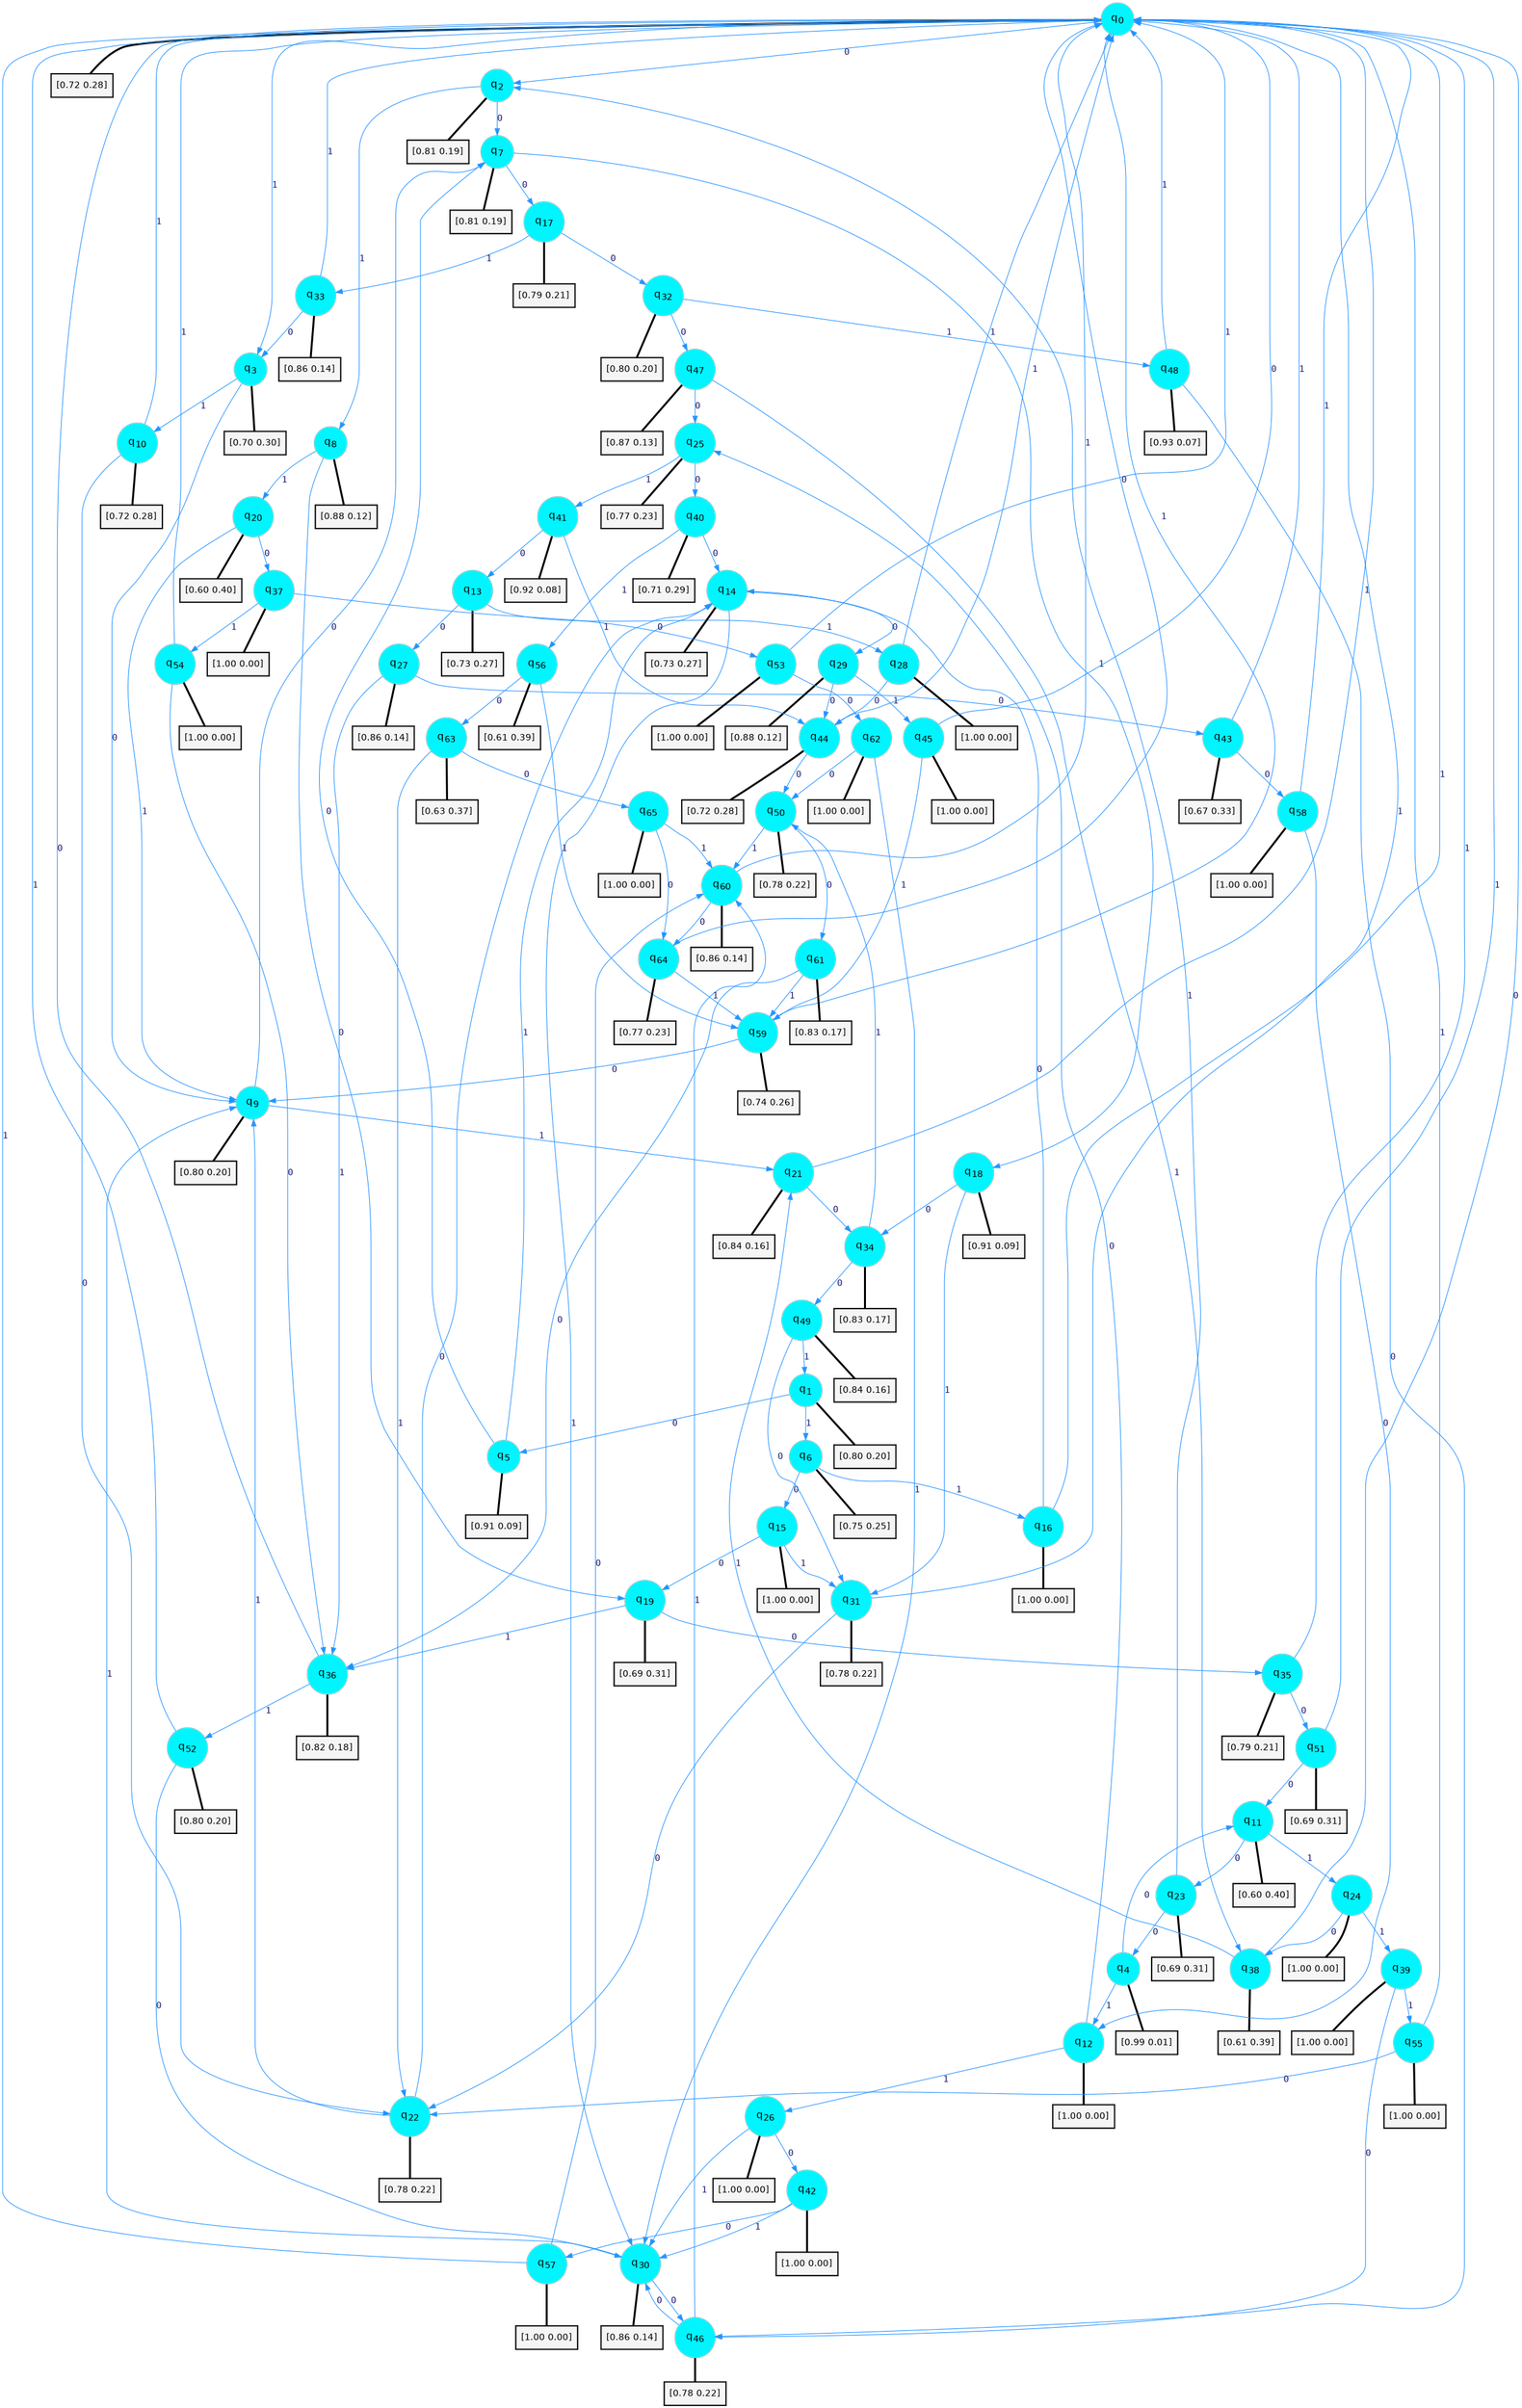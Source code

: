digraph G {
graph [
bgcolor=transparent, dpi=300, rankdir=TD, size="40,25"];
node [
color=gray, fillcolor=turquoise1, fontcolor=black, fontname=Helvetica, fontsize=16, fontweight=bold, shape=circle, style=filled];
edge [
arrowsize=1, color=dodgerblue1, fontcolor=midnightblue, fontname=courier, fontweight=bold, penwidth=1, style=solid, weight=20];
0[label=<q<SUB>0</SUB>>];
1[label=<q<SUB>1</SUB>>];
2[label=<q<SUB>2</SUB>>];
3[label=<q<SUB>3</SUB>>];
4[label=<q<SUB>4</SUB>>];
5[label=<q<SUB>5</SUB>>];
6[label=<q<SUB>6</SUB>>];
7[label=<q<SUB>7</SUB>>];
8[label=<q<SUB>8</SUB>>];
9[label=<q<SUB>9</SUB>>];
10[label=<q<SUB>10</SUB>>];
11[label=<q<SUB>11</SUB>>];
12[label=<q<SUB>12</SUB>>];
13[label=<q<SUB>13</SUB>>];
14[label=<q<SUB>14</SUB>>];
15[label=<q<SUB>15</SUB>>];
16[label=<q<SUB>16</SUB>>];
17[label=<q<SUB>17</SUB>>];
18[label=<q<SUB>18</SUB>>];
19[label=<q<SUB>19</SUB>>];
20[label=<q<SUB>20</SUB>>];
21[label=<q<SUB>21</SUB>>];
22[label=<q<SUB>22</SUB>>];
23[label=<q<SUB>23</SUB>>];
24[label=<q<SUB>24</SUB>>];
25[label=<q<SUB>25</SUB>>];
26[label=<q<SUB>26</SUB>>];
27[label=<q<SUB>27</SUB>>];
28[label=<q<SUB>28</SUB>>];
29[label=<q<SUB>29</SUB>>];
30[label=<q<SUB>30</SUB>>];
31[label=<q<SUB>31</SUB>>];
32[label=<q<SUB>32</SUB>>];
33[label=<q<SUB>33</SUB>>];
34[label=<q<SUB>34</SUB>>];
35[label=<q<SUB>35</SUB>>];
36[label=<q<SUB>36</SUB>>];
37[label=<q<SUB>37</SUB>>];
38[label=<q<SUB>38</SUB>>];
39[label=<q<SUB>39</SUB>>];
40[label=<q<SUB>40</SUB>>];
41[label=<q<SUB>41</SUB>>];
42[label=<q<SUB>42</SUB>>];
43[label=<q<SUB>43</SUB>>];
44[label=<q<SUB>44</SUB>>];
45[label=<q<SUB>45</SUB>>];
46[label=<q<SUB>46</SUB>>];
47[label=<q<SUB>47</SUB>>];
48[label=<q<SUB>48</SUB>>];
49[label=<q<SUB>49</SUB>>];
50[label=<q<SUB>50</SUB>>];
51[label=<q<SUB>51</SUB>>];
52[label=<q<SUB>52</SUB>>];
53[label=<q<SUB>53</SUB>>];
54[label=<q<SUB>54</SUB>>];
55[label=<q<SUB>55</SUB>>];
56[label=<q<SUB>56</SUB>>];
57[label=<q<SUB>57</SUB>>];
58[label=<q<SUB>58</SUB>>];
59[label=<q<SUB>59</SUB>>];
60[label=<q<SUB>60</SUB>>];
61[label=<q<SUB>61</SUB>>];
62[label=<q<SUB>62</SUB>>];
63[label=<q<SUB>63</SUB>>];
64[label=<q<SUB>64</SUB>>];
65[label=<q<SUB>65</SUB>>];
66[label="[0.72 0.28]", shape=box,fontcolor=black, fontname=Helvetica, fontsize=14, penwidth=2, fillcolor=whitesmoke,color=black];
67[label="[0.80 0.20]", shape=box,fontcolor=black, fontname=Helvetica, fontsize=14, penwidth=2, fillcolor=whitesmoke,color=black];
68[label="[0.81 0.19]", shape=box,fontcolor=black, fontname=Helvetica, fontsize=14, penwidth=2, fillcolor=whitesmoke,color=black];
69[label="[0.70 0.30]", shape=box,fontcolor=black, fontname=Helvetica, fontsize=14, penwidth=2, fillcolor=whitesmoke,color=black];
70[label="[0.99 0.01]", shape=box,fontcolor=black, fontname=Helvetica, fontsize=14, penwidth=2, fillcolor=whitesmoke,color=black];
71[label="[0.91 0.09]", shape=box,fontcolor=black, fontname=Helvetica, fontsize=14, penwidth=2, fillcolor=whitesmoke,color=black];
72[label="[0.75 0.25]", shape=box,fontcolor=black, fontname=Helvetica, fontsize=14, penwidth=2, fillcolor=whitesmoke,color=black];
73[label="[0.81 0.19]", shape=box,fontcolor=black, fontname=Helvetica, fontsize=14, penwidth=2, fillcolor=whitesmoke,color=black];
74[label="[0.88 0.12]", shape=box,fontcolor=black, fontname=Helvetica, fontsize=14, penwidth=2, fillcolor=whitesmoke,color=black];
75[label="[0.80 0.20]", shape=box,fontcolor=black, fontname=Helvetica, fontsize=14, penwidth=2, fillcolor=whitesmoke,color=black];
76[label="[0.72 0.28]", shape=box,fontcolor=black, fontname=Helvetica, fontsize=14, penwidth=2, fillcolor=whitesmoke,color=black];
77[label="[0.60 0.40]", shape=box,fontcolor=black, fontname=Helvetica, fontsize=14, penwidth=2, fillcolor=whitesmoke,color=black];
78[label="[1.00 0.00]", shape=box,fontcolor=black, fontname=Helvetica, fontsize=14, penwidth=2, fillcolor=whitesmoke,color=black];
79[label="[0.73 0.27]", shape=box,fontcolor=black, fontname=Helvetica, fontsize=14, penwidth=2, fillcolor=whitesmoke,color=black];
80[label="[0.73 0.27]", shape=box,fontcolor=black, fontname=Helvetica, fontsize=14, penwidth=2, fillcolor=whitesmoke,color=black];
81[label="[1.00 0.00]", shape=box,fontcolor=black, fontname=Helvetica, fontsize=14, penwidth=2, fillcolor=whitesmoke,color=black];
82[label="[1.00 0.00]", shape=box,fontcolor=black, fontname=Helvetica, fontsize=14, penwidth=2, fillcolor=whitesmoke,color=black];
83[label="[0.79 0.21]", shape=box,fontcolor=black, fontname=Helvetica, fontsize=14, penwidth=2, fillcolor=whitesmoke,color=black];
84[label="[0.91 0.09]", shape=box,fontcolor=black, fontname=Helvetica, fontsize=14, penwidth=2, fillcolor=whitesmoke,color=black];
85[label="[0.69 0.31]", shape=box,fontcolor=black, fontname=Helvetica, fontsize=14, penwidth=2, fillcolor=whitesmoke,color=black];
86[label="[0.60 0.40]", shape=box,fontcolor=black, fontname=Helvetica, fontsize=14, penwidth=2, fillcolor=whitesmoke,color=black];
87[label="[0.84 0.16]", shape=box,fontcolor=black, fontname=Helvetica, fontsize=14, penwidth=2, fillcolor=whitesmoke,color=black];
88[label="[0.78 0.22]", shape=box,fontcolor=black, fontname=Helvetica, fontsize=14, penwidth=2, fillcolor=whitesmoke,color=black];
89[label="[0.69 0.31]", shape=box,fontcolor=black, fontname=Helvetica, fontsize=14, penwidth=2, fillcolor=whitesmoke,color=black];
90[label="[1.00 0.00]", shape=box,fontcolor=black, fontname=Helvetica, fontsize=14, penwidth=2, fillcolor=whitesmoke,color=black];
91[label="[0.77 0.23]", shape=box,fontcolor=black, fontname=Helvetica, fontsize=14, penwidth=2, fillcolor=whitesmoke,color=black];
92[label="[1.00 0.00]", shape=box,fontcolor=black, fontname=Helvetica, fontsize=14, penwidth=2, fillcolor=whitesmoke,color=black];
93[label="[0.86 0.14]", shape=box,fontcolor=black, fontname=Helvetica, fontsize=14, penwidth=2, fillcolor=whitesmoke,color=black];
94[label="[1.00 0.00]", shape=box,fontcolor=black, fontname=Helvetica, fontsize=14, penwidth=2, fillcolor=whitesmoke,color=black];
95[label="[0.88 0.12]", shape=box,fontcolor=black, fontname=Helvetica, fontsize=14, penwidth=2, fillcolor=whitesmoke,color=black];
96[label="[0.86 0.14]", shape=box,fontcolor=black, fontname=Helvetica, fontsize=14, penwidth=2, fillcolor=whitesmoke,color=black];
97[label="[0.78 0.22]", shape=box,fontcolor=black, fontname=Helvetica, fontsize=14, penwidth=2, fillcolor=whitesmoke,color=black];
98[label="[0.80 0.20]", shape=box,fontcolor=black, fontname=Helvetica, fontsize=14, penwidth=2, fillcolor=whitesmoke,color=black];
99[label="[0.86 0.14]", shape=box,fontcolor=black, fontname=Helvetica, fontsize=14, penwidth=2, fillcolor=whitesmoke,color=black];
100[label="[0.83 0.17]", shape=box,fontcolor=black, fontname=Helvetica, fontsize=14, penwidth=2, fillcolor=whitesmoke,color=black];
101[label="[0.79 0.21]", shape=box,fontcolor=black, fontname=Helvetica, fontsize=14, penwidth=2, fillcolor=whitesmoke,color=black];
102[label="[0.82 0.18]", shape=box,fontcolor=black, fontname=Helvetica, fontsize=14, penwidth=2, fillcolor=whitesmoke,color=black];
103[label="[1.00 0.00]", shape=box,fontcolor=black, fontname=Helvetica, fontsize=14, penwidth=2, fillcolor=whitesmoke,color=black];
104[label="[0.61 0.39]", shape=box,fontcolor=black, fontname=Helvetica, fontsize=14, penwidth=2, fillcolor=whitesmoke,color=black];
105[label="[1.00 0.00]", shape=box,fontcolor=black, fontname=Helvetica, fontsize=14, penwidth=2, fillcolor=whitesmoke,color=black];
106[label="[0.71 0.29]", shape=box,fontcolor=black, fontname=Helvetica, fontsize=14, penwidth=2, fillcolor=whitesmoke,color=black];
107[label="[0.92 0.08]", shape=box,fontcolor=black, fontname=Helvetica, fontsize=14, penwidth=2, fillcolor=whitesmoke,color=black];
108[label="[1.00 0.00]", shape=box,fontcolor=black, fontname=Helvetica, fontsize=14, penwidth=2, fillcolor=whitesmoke,color=black];
109[label="[0.67 0.33]", shape=box,fontcolor=black, fontname=Helvetica, fontsize=14, penwidth=2, fillcolor=whitesmoke,color=black];
110[label="[0.72 0.28]", shape=box,fontcolor=black, fontname=Helvetica, fontsize=14, penwidth=2, fillcolor=whitesmoke,color=black];
111[label="[1.00 0.00]", shape=box,fontcolor=black, fontname=Helvetica, fontsize=14, penwidth=2, fillcolor=whitesmoke,color=black];
112[label="[0.78 0.22]", shape=box,fontcolor=black, fontname=Helvetica, fontsize=14, penwidth=2, fillcolor=whitesmoke,color=black];
113[label="[0.87 0.13]", shape=box,fontcolor=black, fontname=Helvetica, fontsize=14, penwidth=2, fillcolor=whitesmoke,color=black];
114[label="[0.93 0.07]", shape=box,fontcolor=black, fontname=Helvetica, fontsize=14, penwidth=2, fillcolor=whitesmoke,color=black];
115[label="[0.84 0.16]", shape=box,fontcolor=black, fontname=Helvetica, fontsize=14, penwidth=2, fillcolor=whitesmoke,color=black];
116[label="[0.78 0.22]", shape=box,fontcolor=black, fontname=Helvetica, fontsize=14, penwidth=2, fillcolor=whitesmoke,color=black];
117[label="[0.69 0.31]", shape=box,fontcolor=black, fontname=Helvetica, fontsize=14, penwidth=2, fillcolor=whitesmoke,color=black];
118[label="[0.80 0.20]", shape=box,fontcolor=black, fontname=Helvetica, fontsize=14, penwidth=2, fillcolor=whitesmoke,color=black];
119[label="[1.00 0.00]", shape=box,fontcolor=black, fontname=Helvetica, fontsize=14, penwidth=2, fillcolor=whitesmoke,color=black];
120[label="[1.00 0.00]", shape=box,fontcolor=black, fontname=Helvetica, fontsize=14, penwidth=2, fillcolor=whitesmoke,color=black];
121[label="[1.00 0.00]", shape=box,fontcolor=black, fontname=Helvetica, fontsize=14, penwidth=2, fillcolor=whitesmoke,color=black];
122[label="[0.61 0.39]", shape=box,fontcolor=black, fontname=Helvetica, fontsize=14, penwidth=2, fillcolor=whitesmoke,color=black];
123[label="[1.00 0.00]", shape=box,fontcolor=black, fontname=Helvetica, fontsize=14, penwidth=2, fillcolor=whitesmoke,color=black];
124[label="[1.00 0.00]", shape=box,fontcolor=black, fontname=Helvetica, fontsize=14, penwidth=2, fillcolor=whitesmoke,color=black];
125[label="[0.74 0.26]", shape=box,fontcolor=black, fontname=Helvetica, fontsize=14, penwidth=2, fillcolor=whitesmoke,color=black];
126[label="[0.86 0.14]", shape=box,fontcolor=black, fontname=Helvetica, fontsize=14, penwidth=2, fillcolor=whitesmoke,color=black];
127[label="[0.83 0.17]", shape=box,fontcolor=black, fontname=Helvetica, fontsize=14, penwidth=2, fillcolor=whitesmoke,color=black];
128[label="[1.00 0.00]", shape=box,fontcolor=black, fontname=Helvetica, fontsize=14, penwidth=2, fillcolor=whitesmoke,color=black];
129[label="[0.63 0.37]", shape=box,fontcolor=black, fontname=Helvetica, fontsize=14, penwidth=2, fillcolor=whitesmoke,color=black];
130[label="[0.77 0.23]", shape=box,fontcolor=black, fontname=Helvetica, fontsize=14, penwidth=2, fillcolor=whitesmoke,color=black];
131[label="[1.00 0.00]", shape=box,fontcolor=black, fontname=Helvetica, fontsize=14, penwidth=2, fillcolor=whitesmoke,color=black];
0->2 [label=0];
0->3 [label=1];
0->66 [arrowhead=none, penwidth=3,color=black];
1->5 [label=0];
1->6 [label=1];
1->67 [arrowhead=none, penwidth=3,color=black];
2->7 [label=0];
2->8 [label=1];
2->68 [arrowhead=none, penwidth=3,color=black];
3->9 [label=0];
3->10 [label=1];
3->69 [arrowhead=none, penwidth=3,color=black];
4->11 [label=0];
4->12 [label=1];
4->70 [arrowhead=none, penwidth=3,color=black];
5->7 [label=0];
5->14 [label=1];
5->71 [arrowhead=none, penwidth=3,color=black];
6->15 [label=0];
6->16 [label=1];
6->72 [arrowhead=none, penwidth=3,color=black];
7->17 [label=0];
7->18 [label=1];
7->73 [arrowhead=none, penwidth=3,color=black];
8->19 [label=0];
8->20 [label=1];
8->74 [arrowhead=none, penwidth=3,color=black];
9->7 [label=0];
9->21 [label=1];
9->75 [arrowhead=none, penwidth=3,color=black];
10->22 [label=0];
10->0 [label=1];
10->76 [arrowhead=none, penwidth=3,color=black];
11->23 [label=0];
11->24 [label=1];
11->77 [arrowhead=none, penwidth=3,color=black];
12->25 [label=0];
12->26 [label=1];
12->78 [arrowhead=none, penwidth=3,color=black];
13->27 [label=0];
13->28 [label=1];
13->79 [arrowhead=none, penwidth=3,color=black];
14->29 [label=0];
14->30 [label=1];
14->80 [arrowhead=none, penwidth=3,color=black];
15->19 [label=0];
15->31 [label=1];
15->81 [arrowhead=none, penwidth=3,color=black];
16->14 [label=0];
16->0 [label=1];
16->82 [arrowhead=none, penwidth=3,color=black];
17->32 [label=0];
17->33 [label=1];
17->83 [arrowhead=none, penwidth=3,color=black];
18->34 [label=0];
18->31 [label=1];
18->84 [arrowhead=none, penwidth=3,color=black];
19->35 [label=0];
19->36 [label=1];
19->85 [arrowhead=none, penwidth=3,color=black];
20->37 [label=0];
20->9 [label=1];
20->86 [arrowhead=none, penwidth=3,color=black];
21->34 [label=0];
21->0 [label=1];
21->87 [arrowhead=none, penwidth=3,color=black];
22->14 [label=0];
22->9 [label=1];
22->88 [arrowhead=none, penwidth=3,color=black];
23->4 [label=0];
23->2 [label=1];
23->89 [arrowhead=none, penwidth=3,color=black];
24->38 [label=0];
24->39 [label=1];
24->90 [arrowhead=none, penwidth=3,color=black];
25->40 [label=0];
25->41 [label=1];
25->91 [arrowhead=none, penwidth=3,color=black];
26->42 [label=0];
26->30 [label=1];
26->92 [arrowhead=none, penwidth=3,color=black];
27->43 [label=0];
27->36 [label=1];
27->93 [arrowhead=none, penwidth=3,color=black];
28->44 [label=0];
28->0 [label=1];
28->94 [arrowhead=none, penwidth=3,color=black];
29->44 [label=0];
29->45 [label=1];
29->95 [arrowhead=none, penwidth=3,color=black];
30->46 [label=0];
30->9 [label=1];
30->96 [arrowhead=none, penwidth=3,color=black];
31->22 [label=0];
31->0 [label=1];
31->97 [arrowhead=none, penwidth=3,color=black];
32->47 [label=0];
32->48 [label=1];
32->98 [arrowhead=none, penwidth=3,color=black];
33->3 [label=0];
33->0 [label=1];
33->99 [arrowhead=none, penwidth=3,color=black];
34->49 [label=0];
34->50 [label=1];
34->100 [arrowhead=none, penwidth=3,color=black];
35->51 [label=0];
35->0 [label=1];
35->101 [arrowhead=none, penwidth=3,color=black];
36->0 [label=0];
36->52 [label=1];
36->102 [arrowhead=none, penwidth=3,color=black];
37->53 [label=0];
37->54 [label=1];
37->103 [arrowhead=none, penwidth=3,color=black];
38->0 [label=0];
38->21 [label=1];
38->104 [arrowhead=none, penwidth=3,color=black];
39->46 [label=0];
39->55 [label=1];
39->105 [arrowhead=none, penwidth=3,color=black];
40->14 [label=0];
40->56 [label=1];
40->106 [arrowhead=none, penwidth=3,color=black];
41->13 [label=0];
41->44 [label=1];
41->107 [arrowhead=none, penwidth=3,color=black];
42->57 [label=0];
42->30 [label=1];
42->108 [arrowhead=none, penwidth=3,color=black];
43->58 [label=0];
43->0 [label=1];
43->109 [arrowhead=none, penwidth=3,color=black];
44->50 [label=0];
44->0 [label=1];
44->110 [arrowhead=none, penwidth=3,color=black];
45->0 [label=0];
45->59 [label=1];
45->111 [arrowhead=none, penwidth=3,color=black];
46->30 [label=0];
46->60 [label=1];
46->112 [arrowhead=none, penwidth=3,color=black];
47->25 [label=0];
47->38 [label=1];
47->113 [arrowhead=none, penwidth=3,color=black];
48->46 [label=0];
48->0 [label=1];
48->114 [arrowhead=none, penwidth=3,color=black];
49->31 [label=0];
49->1 [label=1];
49->115 [arrowhead=none, penwidth=3,color=black];
50->61 [label=0];
50->60 [label=1];
50->116 [arrowhead=none, penwidth=3,color=black];
51->11 [label=0];
51->0 [label=1];
51->117 [arrowhead=none, penwidth=3,color=black];
52->30 [label=0];
52->0 [label=1];
52->118 [arrowhead=none, penwidth=3,color=black];
53->62 [label=0];
53->0 [label=1];
53->119 [arrowhead=none, penwidth=3,color=black];
54->36 [label=0];
54->0 [label=1];
54->120 [arrowhead=none, penwidth=3,color=black];
55->22 [label=0];
55->0 [label=1];
55->121 [arrowhead=none, penwidth=3,color=black];
56->63 [label=0];
56->59 [label=1];
56->122 [arrowhead=none, penwidth=3,color=black];
57->60 [label=0];
57->0 [label=1];
57->123 [arrowhead=none, penwidth=3,color=black];
58->12 [label=0];
58->0 [label=1];
58->124 [arrowhead=none, penwidth=3,color=black];
59->9 [label=0];
59->0 [label=1];
59->125 [arrowhead=none, penwidth=3,color=black];
60->64 [label=0];
60->0 [label=1];
60->126 [arrowhead=none, penwidth=3,color=black];
61->36 [label=0];
61->59 [label=1];
61->127 [arrowhead=none, penwidth=3,color=black];
62->50 [label=0];
62->30 [label=1];
62->128 [arrowhead=none, penwidth=3,color=black];
63->65 [label=0];
63->22 [label=1];
63->129 [arrowhead=none, penwidth=3,color=black];
64->0 [label=0];
64->59 [label=1];
64->130 [arrowhead=none, penwidth=3,color=black];
65->64 [label=0];
65->60 [label=1];
65->131 [arrowhead=none, penwidth=3,color=black];
}
